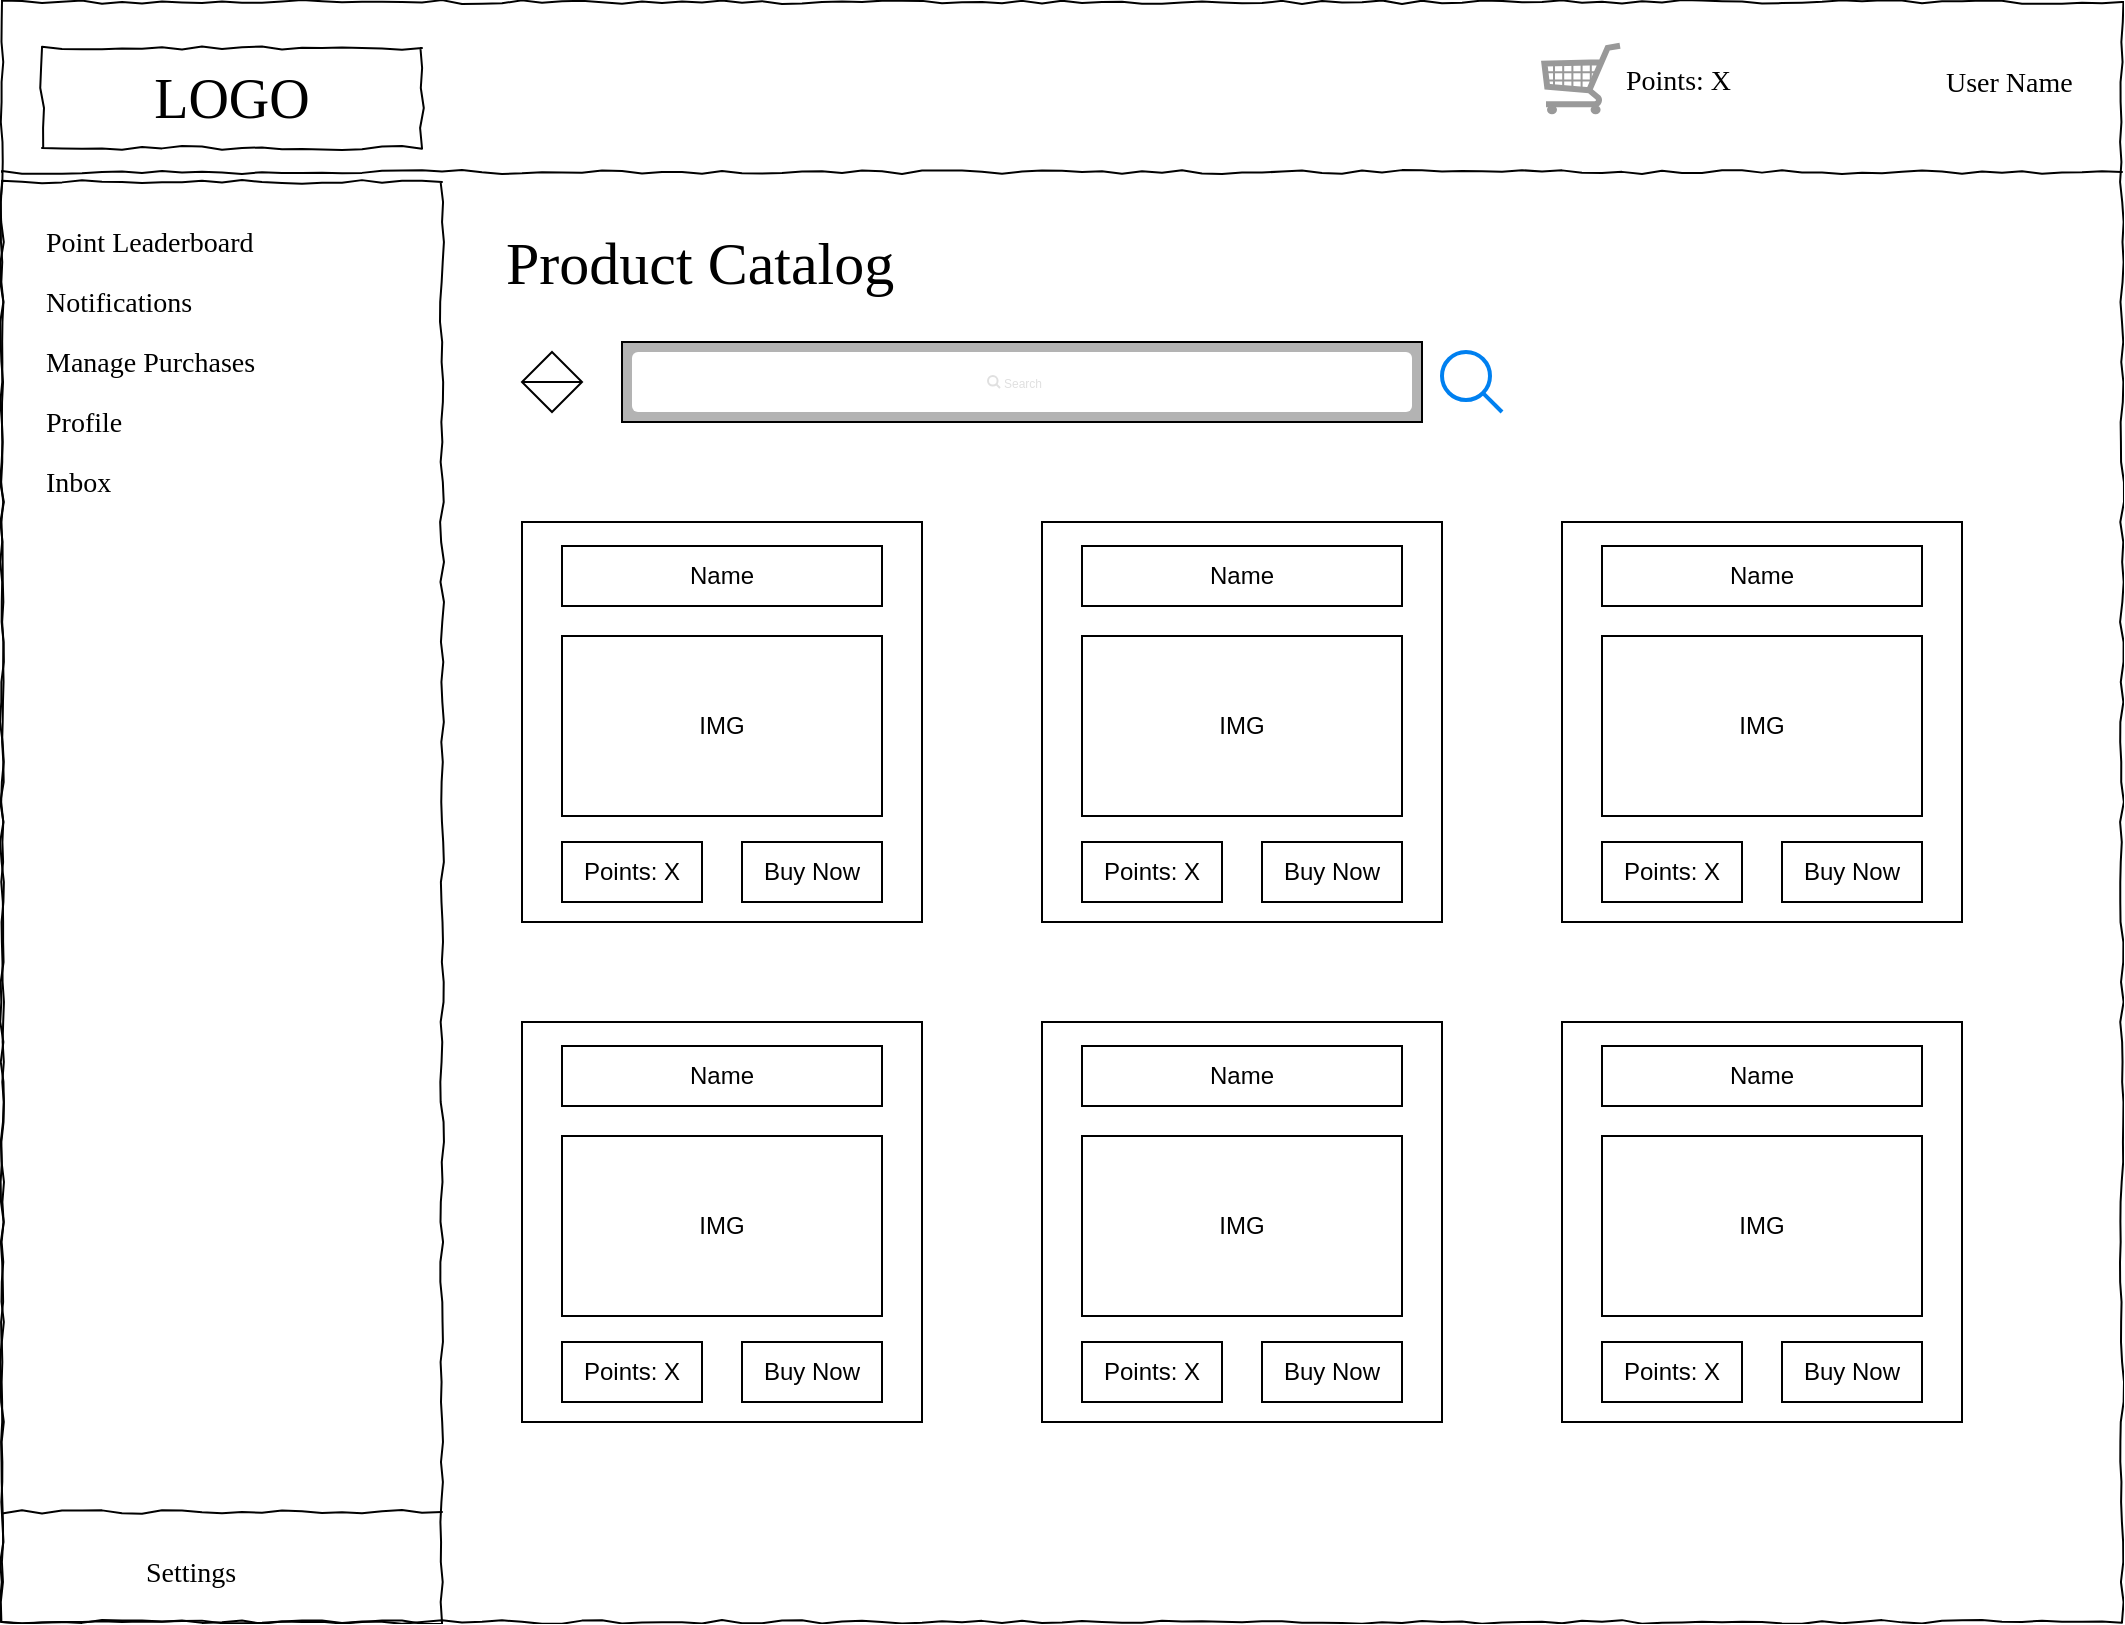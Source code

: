 <mxfile version="13.7.1" type="google"><diagram id="Xc83CeNQMEadDi6PL-PF" name="Page-1"><mxGraphModel dx="1422" dy="794" grid="1" gridSize="10" guides="1" tooltips="1" connect="1" arrows="1" fold="1" page="1" pageScale="1" pageWidth="850" pageHeight="1100" math="0" shadow="0"><root><mxCell id="0"/><mxCell id="1" parent="0"/><mxCell id="9Ct_SnddYZP0zUICbXuq-1" value="" style="whiteSpace=wrap;html=1;rounded=0;shadow=0;labelBackgroundColor=none;strokeColor=#000000;strokeWidth=1;fillColor=none;fontFamily=Verdana;fontSize=12;fontColor=#000000;align=center;comic=1;" vertex="1" parent="1"><mxGeometry x="10" y="10" width="1060" height="810" as="geometry"/></mxCell><mxCell id="9Ct_SnddYZP0zUICbXuq-2" value="LOGO" style="whiteSpace=wrap;html=1;rounded=0;shadow=0;labelBackgroundColor=none;strokeWidth=1;fontFamily=Verdana;fontSize=28;align=center;comic=1;" vertex="1" parent="1"><mxGeometry x="30" y="33" width="190" height="50" as="geometry"/></mxCell><mxCell id="9Ct_SnddYZP0zUICbXuq-4" value="" style="whiteSpace=wrap;html=1;rounded=0;shadow=0;labelBackgroundColor=none;strokeWidth=1;fillColor=none;fontFamily=Verdana;fontSize=12;align=center;comic=1;" vertex="1" parent="1"><mxGeometry x="10" y="100" width="220" height="720" as="geometry"/></mxCell><mxCell id="9Ct_SnddYZP0zUICbXuq-5" value="" style="line;strokeWidth=1;html=1;rounded=0;shadow=0;labelBackgroundColor=none;fillColor=none;fontFamily=Verdana;fontSize=14;fontColor=#000000;align=center;comic=1;" vertex="1" parent="1"><mxGeometry x="10" y="90" width="1060" height="10" as="geometry"/></mxCell><mxCell id="9Ct_SnddYZP0zUICbXuq-6" value="Notifications" style="text;html=1;points=[];align=left;verticalAlign=top;spacingTop=-4;fontSize=14;fontFamily=Verdana" vertex="1" parent="1"><mxGeometry x="30" y="150" width="170" height="20" as="geometry"/></mxCell><mxCell id="9Ct_SnddYZP0zUICbXuq-7" value="User Name" style="text;html=1;points=[];align=left;verticalAlign=top;spacingTop=-4;fontSize=14;fontFamily=Verdana" vertex="1" parent="1"><mxGeometry x="980" y="40" width="80" height="20" as="geometry"/></mxCell><mxCell id="9Ct_SnddYZP0zUICbXuq-10" value="&lt;font style=&quot;font-size: 30px&quot;&gt;Product Catalog&lt;/font&gt;" style="text;html=1;points=[];align=left;verticalAlign=top;spacingTop=-4;fontSize=14;fontFamily=Verdana" vertex="1" parent="1"><mxGeometry x="260" y="120" width="250" height="40" as="geometry"/></mxCell><mxCell id="9Ct_SnddYZP0zUICbXuq-11" value="" style="whiteSpace=wrap;html=1;aspect=fixed;" vertex="1" parent="1"><mxGeometry x="270" y="270" width="200" height="200" as="geometry"/></mxCell><mxCell id="9Ct_SnddYZP0zUICbXuq-17" value="Points: X&lt;br&gt;" style="text;html=1;points=[];align=left;verticalAlign=top;spacingTop=-4;fontSize=14;fontFamily=Verdana" vertex="1" parent="1"><mxGeometry x="820" y="38.5" width="80" height="20" as="geometry"/></mxCell><mxCell id="9Ct_SnddYZP0zUICbXuq-20" value="" style="shape=rect;fillColor=#B3B3B3;" vertex="1" parent="1"><mxGeometry x="320" y="180" width="400" height="40" as="geometry"/></mxCell><mxCell id="9Ct_SnddYZP0zUICbXuq-21" value="" style="html=1;strokeWidth=1;shadow=0;dashed=0;shape=mxgraph.ios7ui.marginRect;rx=3;ry=3;rectMargin=5;strokeColor=none;" vertex="1" parent="9Ct_SnddYZP0zUICbXuq-20"><mxGeometry width="400" height="40" as="geometry"/></mxCell><mxCell id="9Ct_SnddYZP0zUICbXuq-22" value="Search" style="shape=mxgraph.ios7.icons.looking_glass;strokeColor=#e0e0e0;fillColor=none;fontColor=#e0e0e0;labelPosition=right;verticalLabelPosition=middle;align=left;verticalAlign=middle;fontSize=6;fontStyle=0;spacingTop=2;" vertex="1" parent="9Ct_SnddYZP0zUICbXuq-20"><mxGeometry x="0.5" y="0.5" width="6" height="6" relative="1" as="geometry"><mxPoint x="-17" y="-3" as="offset"/></mxGeometry></mxCell><mxCell id="9Ct_SnddYZP0zUICbXuq-23" value="" style="html=1;verticalLabelPosition=bottom;align=center;labelBackgroundColor=#ffffff;verticalAlign=top;strokeWidth=2;strokeColor=#0080F0;shadow=0;dashed=0;shape=mxgraph.ios7.icons.looking_glass;" vertex="1" parent="1"><mxGeometry x="730" y="185" width="30" height="30" as="geometry"/></mxCell><mxCell id="9Ct_SnddYZP0zUICbXuq-24" value="" style="shape=sortShape;perimeter=rhombusPerimeter;whiteSpace=wrap;html=1;strokeColor=#000000;" vertex="1" parent="1"><mxGeometry x="270" y="185" width="30" height="30" as="geometry"/></mxCell><mxCell id="9Ct_SnddYZP0zUICbXuq-26" value="IMG" style="rounded=0;whiteSpace=wrap;html=1;strokeColor=#000000;" vertex="1" parent="1"><mxGeometry x="290" y="327" width="160" height="90" as="geometry"/></mxCell><mxCell id="9Ct_SnddYZP0zUICbXuq-27" value="Points: X" style="rounded=0;whiteSpace=wrap;html=1;strokeColor=#000000;" vertex="1" parent="1"><mxGeometry x="290" y="430" width="70" height="30" as="geometry"/></mxCell><mxCell id="9Ct_SnddYZP0zUICbXuq-28" value="Buy Now" style="rounded=0;whiteSpace=wrap;html=1;strokeColor=#000000;" vertex="1" parent="1"><mxGeometry x="380" y="430" width="70" height="30" as="geometry"/></mxCell><mxCell id="9Ct_SnddYZP0zUICbXuq-60" value="Manage Purchases" style="text;html=1;points=[];align=left;verticalAlign=top;spacingTop=-4;fontSize=14;fontFamily=Verdana" vertex="1" parent="1"><mxGeometry x="30" y="180" width="170" height="20" as="geometry"/></mxCell><mxCell id="9Ct_SnddYZP0zUICbXuq-61" value="Profile" style="text;html=1;points=[];align=left;verticalAlign=top;spacingTop=-4;fontSize=14;fontFamily=Verdana" vertex="1" parent="1"><mxGeometry x="30" y="210" width="170" height="20" as="geometry"/></mxCell><mxCell id="9Ct_SnddYZP0zUICbXuq-62" value="" style="verticalLabelPosition=bottom;shadow=0;dashed=0;align=center;html=1;verticalAlign=top;strokeWidth=1;shape=mxgraph.mockup.misc.shoppingCart;strokeColor=#999999;" vertex="1" parent="1"><mxGeometry x="780" y="31" width="40" height="35" as="geometry"/></mxCell><mxCell id="9Ct_SnddYZP0zUICbXuq-63" value="Settings" style="text;html=1;points=[];align=left;verticalAlign=top;spacingTop=-4;fontSize=14;fontFamily=Verdana" vertex="1" parent="1"><mxGeometry x="80" y="785" width="120" height="20" as="geometry"/></mxCell><mxCell id="9Ct_SnddYZP0zUICbXuq-64" value="" style="shape=image;html=1;verticalAlign=top;verticalLabelPosition=bottom;labelBackgroundColor=#ffffff;imageAspect=0;aspect=fixed;image=https://cdn4.iconfinder.com/data/icons/web-essential-4/64/42-web_essential-128.png;strokeColor=#000000;" vertex="1" parent="1"><mxGeometry x="30" y="777.5" width="35" height="35" as="geometry"/></mxCell><mxCell id="9Ct_SnddYZP0zUICbXuq-65" value="Point Leaderboard" style="text;html=1;points=[];align=left;verticalAlign=top;spacingTop=-4;fontSize=14;fontFamily=Verdana" vertex="1" parent="1"><mxGeometry x="30" y="120" width="170" height="20" as="geometry"/></mxCell><mxCell id="9Ct_SnddYZP0zUICbXuq-66" value="Inbox" style="text;html=1;points=[];align=left;verticalAlign=top;spacingTop=-4;fontSize=14;fontFamily=Verdana" vertex="1" parent="1"><mxGeometry x="30" y="240" width="170" height="20" as="geometry"/></mxCell><mxCell id="9Ct_SnddYZP0zUICbXuq-68" value="Name" style="rounded=0;whiteSpace=wrap;html=1;strokeColor=#000000;" vertex="1" parent="1"><mxGeometry x="290" y="282" width="160" height="30" as="geometry"/></mxCell><mxCell id="9Ct_SnddYZP0zUICbXuq-69" value="" style="whiteSpace=wrap;html=1;aspect=fixed;" vertex="1" parent="1"><mxGeometry x="530" y="270" width="200" height="200" as="geometry"/></mxCell><mxCell id="9Ct_SnddYZP0zUICbXuq-70" value="IMG" style="rounded=0;whiteSpace=wrap;html=1;strokeColor=#000000;" vertex="1" parent="1"><mxGeometry x="550" y="327" width="160" height="90" as="geometry"/></mxCell><mxCell id="9Ct_SnddYZP0zUICbXuq-71" value="Points: X" style="rounded=0;whiteSpace=wrap;html=1;strokeColor=#000000;" vertex="1" parent="1"><mxGeometry x="550" y="430" width="70" height="30" as="geometry"/></mxCell><mxCell id="9Ct_SnddYZP0zUICbXuq-72" value="Buy Now" style="rounded=0;whiteSpace=wrap;html=1;strokeColor=#000000;" vertex="1" parent="1"><mxGeometry x="640" y="430" width="70" height="30" as="geometry"/></mxCell><mxCell id="9Ct_SnddYZP0zUICbXuq-73" value="Name" style="rounded=0;whiteSpace=wrap;html=1;strokeColor=#000000;" vertex="1" parent="1"><mxGeometry x="550" y="282" width="160" height="30" as="geometry"/></mxCell><mxCell id="9Ct_SnddYZP0zUICbXuq-74" value="" style="whiteSpace=wrap;html=1;aspect=fixed;" vertex="1" parent="1"><mxGeometry x="790" y="270" width="200" height="200" as="geometry"/></mxCell><mxCell id="9Ct_SnddYZP0zUICbXuq-75" value="IMG" style="rounded=0;whiteSpace=wrap;html=1;strokeColor=#000000;" vertex="1" parent="1"><mxGeometry x="810" y="327" width="160" height="90" as="geometry"/></mxCell><mxCell id="9Ct_SnddYZP0zUICbXuq-76" value="Points: X" style="rounded=0;whiteSpace=wrap;html=1;strokeColor=#000000;" vertex="1" parent="1"><mxGeometry x="810" y="430" width="70" height="30" as="geometry"/></mxCell><mxCell id="9Ct_SnddYZP0zUICbXuq-77" value="Buy Now" style="rounded=0;whiteSpace=wrap;html=1;strokeColor=#000000;" vertex="1" parent="1"><mxGeometry x="900" y="430" width="70" height="30" as="geometry"/></mxCell><mxCell id="9Ct_SnddYZP0zUICbXuq-78" value="Name" style="rounded=0;whiteSpace=wrap;html=1;strokeColor=#000000;" vertex="1" parent="1"><mxGeometry x="810" y="282" width="160" height="30" as="geometry"/></mxCell><mxCell id="9Ct_SnddYZP0zUICbXuq-95" value="" style="whiteSpace=wrap;html=1;aspect=fixed;" vertex="1" parent="1"><mxGeometry x="270" y="520" width="200" height="200" as="geometry"/></mxCell><mxCell id="9Ct_SnddYZP0zUICbXuq-96" value="IMG" style="rounded=0;whiteSpace=wrap;html=1;strokeColor=#000000;" vertex="1" parent="1"><mxGeometry x="290" y="577" width="160" height="90" as="geometry"/></mxCell><mxCell id="9Ct_SnddYZP0zUICbXuq-97" value="Points: X" style="rounded=0;whiteSpace=wrap;html=1;strokeColor=#000000;" vertex="1" parent="1"><mxGeometry x="290" y="680" width="70" height="30" as="geometry"/></mxCell><mxCell id="9Ct_SnddYZP0zUICbXuq-98" value="Buy Now" style="rounded=0;whiteSpace=wrap;html=1;strokeColor=#000000;" vertex="1" parent="1"><mxGeometry x="380" y="680" width="70" height="30" as="geometry"/></mxCell><mxCell id="9Ct_SnddYZP0zUICbXuq-99" value="Name" style="rounded=0;whiteSpace=wrap;html=1;strokeColor=#000000;" vertex="1" parent="1"><mxGeometry x="290" y="532" width="160" height="30" as="geometry"/></mxCell><mxCell id="9Ct_SnddYZP0zUICbXuq-100" value="" style="whiteSpace=wrap;html=1;aspect=fixed;" vertex="1" parent="1"><mxGeometry x="530" y="520" width="200" height="200" as="geometry"/></mxCell><mxCell id="9Ct_SnddYZP0zUICbXuq-101" value="IMG" style="rounded=0;whiteSpace=wrap;html=1;strokeColor=#000000;" vertex="1" parent="1"><mxGeometry x="550" y="577" width="160" height="90" as="geometry"/></mxCell><mxCell id="9Ct_SnddYZP0zUICbXuq-102" value="Points: X" style="rounded=0;whiteSpace=wrap;html=1;strokeColor=#000000;" vertex="1" parent="1"><mxGeometry x="550" y="680" width="70" height="30" as="geometry"/></mxCell><mxCell id="9Ct_SnddYZP0zUICbXuq-103" value="Buy Now" style="rounded=0;whiteSpace=wrap;html=1;strokeColor=#000000;" vertex="1" parent="1"><mxGeometry x="640" y="680" width="70" height="30" as="geometry"/></mxCell><mxCell id="9Ct_SnddYZP0zUICbXuq-104" value="Name" style="rounded=0;whiteSpace=wrap;html=1;strokeColor=#000000;" vertex="1" parent="1"><mxGeometry x="550" y="532" width="160" height="30" as="geometry"/></mxCell><mxCell id="9Ct_SnddYZP0zUICbXuq-105" value="" style="whiteSpace=wrap;html=1;aspect=fixed;" vertex="1" parent="1"><mxGeometry x="790" y="520" width="200" height="200" as="geometry"/></mxCell><mxCell id="9Ct_SnddYZP0zUICbXuq-106" value="IMG" style="rounded=0;whiteSpace=wrap;html=1;strokeColor=#000000;" vertex="1" parent="1"><mxGeometry x="810" y="577" width="160" height="90" as="geometry"/></mxCell><mxCell id="9Ct_SnddYZP0zUICbXuq-107" value="Points: X" style="rounded=0;whiteSpace=wrap;html=1;strokeColor=#000000;" vertex="1" parent="1"><mxGeometry x="810" y="680" width="70" height="30" as="geometry"/></mxCell><mxCell id="9Ct_SnddYZP0zUICbXuq-108" value="Buy Now" style="rounded=0;whiteSpace=wrap;html=1;strokeColor=#000000;" vertex="1" parent="1"><mxGeometry x="900" y="680" width="70" height="30" as="geometry"/></mxCell><mxCell id="9Ct_SnddYZP0zUICbXuq-109" value="Name" style="rounded=0;whiteSpace=wrap;html=1;strokeColor=#000000;" vertex="1" parent="1"><mxGeometry x="810" y="532" width="160" height="30" as="geometry"/></mxCell><mxCell id="9Ct_SnddYZP0zUICbXuq-110" value="" style="shape=image;html=1;verticalAlign=top;verticalLabelPosition=bottom;labelBackgroundColor=#ffffff;imageAspect=0;aspect=fixed;image=https://cdn0.iconfinder.com/data/icons/elasto-online-store/26/00-ELASTOFONT-STORE-READY_user-circle-128.png;strokeColor=#000000;" vertex="1" parent="1"><mxGeometry x="939" y="31" width="38" height="38" as="geometry"/></mxCell><mxCell id="9Ct_SnddYZP0zUICbXuq-111" value="" style="line;strokeWidth=1;html=1;rounded=0;shadow=0;labelBackgroundColor=none;fillColor=none;fontFamily=Verdana;fontSize=14;fontColor=#000000;align=center;comic=1;" vertex="1" parent="1"><mxGeometry x="10" y="760" width="220" height="10" as="geometry"/></mxCell></root></mxGraphModel></diagram></mxfile>
